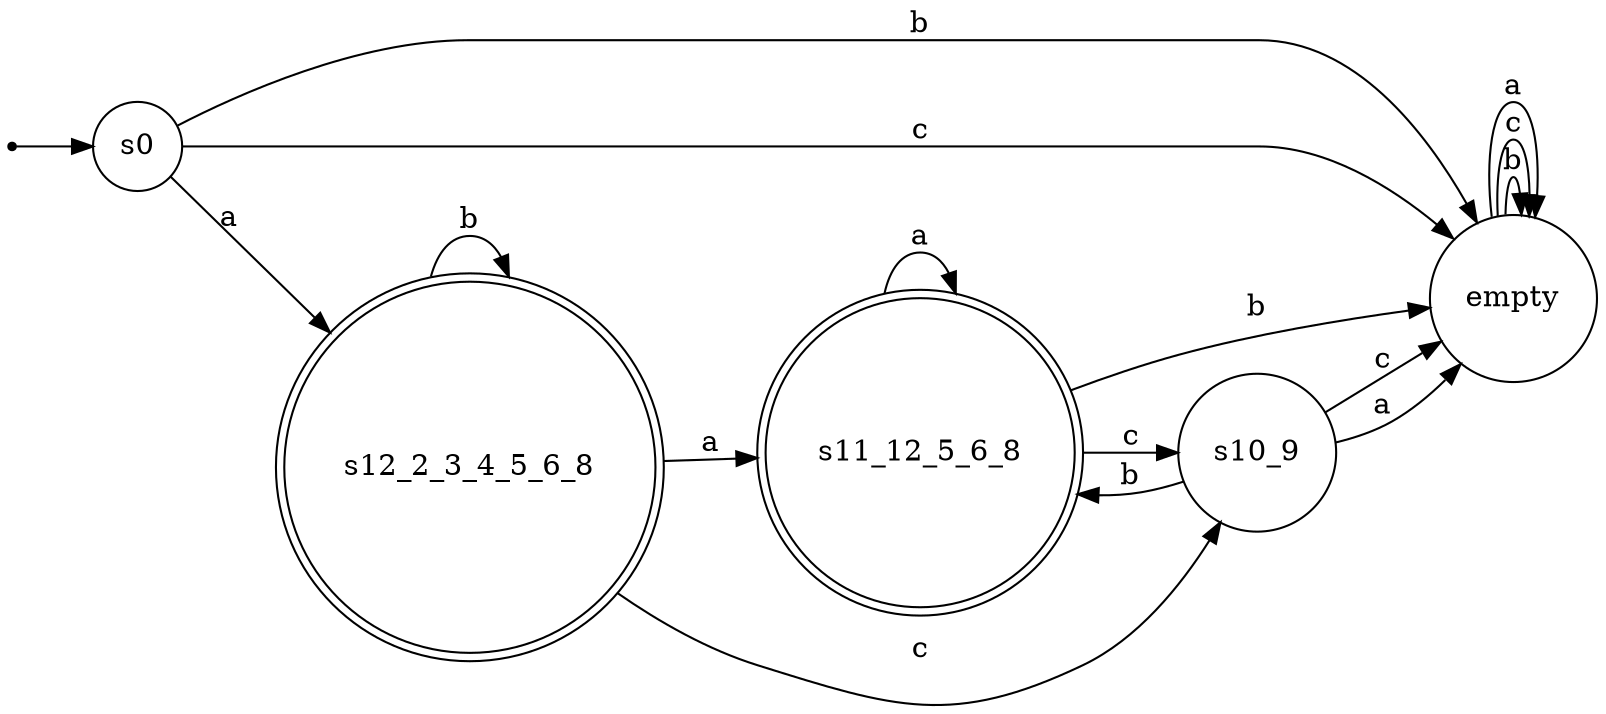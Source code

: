 digraph {
  rankdir=LR;

  node [shape = point]; __start_point__
  s0[shape=circle]
  s11_12_5_6_8[shape=doublecircle]
  s10_9[shape=circle]
  empty[shape=circle]
  s12_2_3_4_5_6_8[shape=doublecircle]

  __start_point__ -> s0
  s0 -> empty[label="b"]
  s0 -> empty[label="c"]
  s0 -> s12_2_3_4_5_6_8[label="a"]
  s11_12_5_6_8 -> empty[label="b"]
  s11_12_5_6_8 -> s11_12_5_6_8[label="a"]
  s11_12_5_6_8 -> s10_9[label="c"]
  s10_9 -> empty[label="c"]
  s10_9 -> s11_12_5_6_8[label="b"]
  s10_9 -> empty[label="a"]
  empty -> empty[label="b"]
  empty -> empty[label="c"]
  empty -> empty[label="a"]
  s12_2_3_4_5_6_8 -> s11_12_5_6_8[label="a"]
  s12_2_3_4_5_6_8 -> s10_9[label="c"]
  s12_2_3_4_5_6_8 -> s12_2_3_4_5_6_8[label="b"]
}
